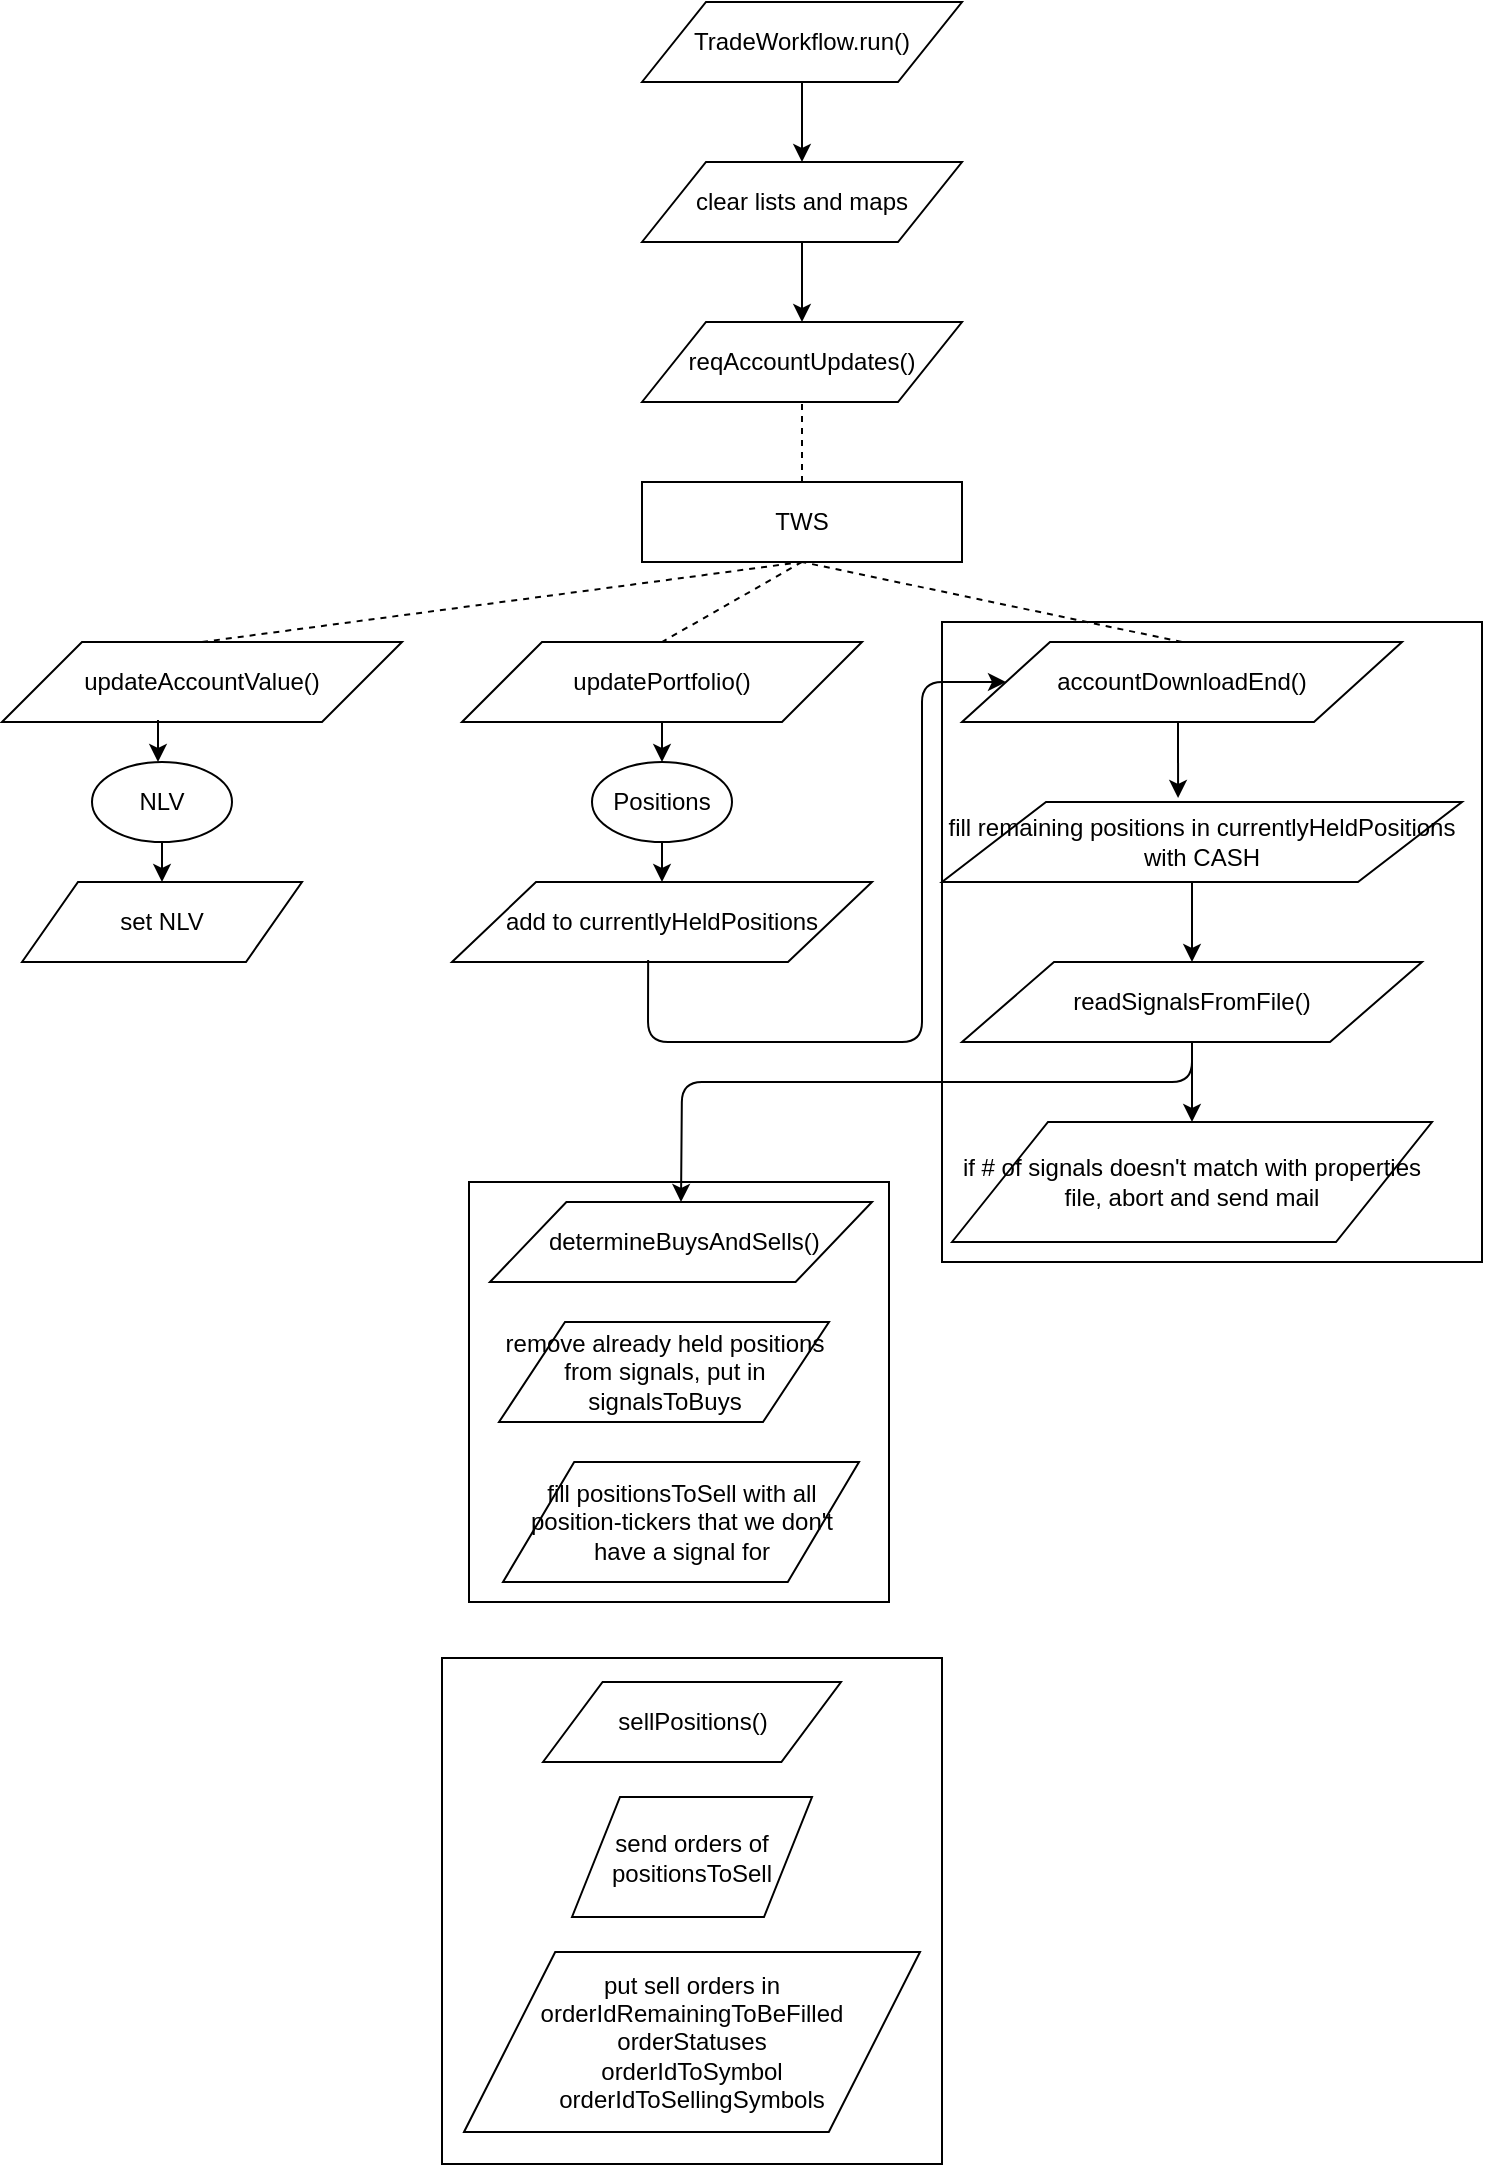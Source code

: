 <mxfile version="11.2.0" type="device" pages="1"><diagram id="WrZK6wIJTNKcHIc_Dk0U" name="Page-1"><mxGraphModel dx="862" dy="1151" grid="1" gridSize="10" guides="1" tooltips="1" connect="1" arrows="1" fold="1" page="1" pageScale="1" pageWidth="850" pageHeight="1100" math="0" shadow="0"><root><mxCell id="0"/><mxCell id="1" parent="0"/><mxCell id="Sge-Ykxmsf-cVCfUwRxL-45" value="" style="rounded=0;whiteSpace=wrap;html=1;fillColor=none;" vertex="1" parent="1"><mxGeometry x="510" y="390" width="270" height="320" as="geometry"/></mxCell><mxCell id="Sge-Ykxmsf-cVCfUwRxL-42" value="" style="rounded=0;whiteSpace=wrap;html=1;fillColor=none;" vertex="1" parent="1"><mxGeometry x="273.5" y="670" width="210" height="210" as="geometry"/></mxCell><mxCell id="Sge-Ykxmsf-cVCfUwRxL-43" value="" style="rounded=0;whiteSpace=wrap;html=1;fillColor=none;" vertex="1" parent="1"><mxGeometry x="260" y="908" width="250" height="253" as="geometry"/></mxCell><mxCell id="Sge-Ykxmsf-cVCfUwRxL-1" value="TradeWorkflow.run()" style="shape=parallelogram;perimeter=parallelogramPerimeter;whiteSpace=wrap;html=1;" vertex="1" parent="1"><mxGeometry x="360" y="80" width="160" height="40" as="geometry"/></mxCell><mxCell id="Sge-Ykxmsf-cVCfUwRxL-2" value="&lt;div&gt;clear lists and maps&lt;/div&gt;" style="shape=parallelogram;perimeter=parallelogramPerimeter;whiteSpace=wrap;html=1;" vertex="1" parent="1"><mxGeometry x="360" y="160" width="160" height="40" as="geometry"/></mxCell><mxCell id="Sge-Ykxmsf-cVCfUwRxL-3" value="reqAccountUpdates()" style="shape=parallelogram;perimeter=parallelogramPerimeter;whiteSpace=wrap;html=1;" vertex="1" parent="1"><mxGeometry x="360" y="240" width="160" height="40" as="geometry"/></mxCell><mxCell id="Sge-Ykxmsf-cVCfUwRxL-5" value="updateAccountValue()" style="shape=parallelogram;perimeter=parallelogramPerimeter;whiteSpace=wrap;html=1;" vertex="1" parent="1"><mxGeometry x="40" y="400" width="200" height="40" as="geometry"/></mxCell><mxCell id="Sge-Ykxmsf-cVCfUwRxL-6" value="NLV" style="ellipse;whiteSpace=wrap;html=1;" vertex="1" parent="1"><mxGeometry x="85" y="460" width="70" height="40" as="geometry"/></mxCell><mxCell id="Sge-Ykxmsf-cVCfUwRxL-7" value="set NLV" style="shape=parallelogram;perimeter=parallelogramPerimeter;whiteSpace=wrap;html=1;" vertex="1" parent="1"><mxGeometry x="50" y="520" width="140" height="40" as="geometry"/></mxCell><mxCell id="Sge-Ykxmsf-cVCfUwRxL-8" value="&lt;div&gt;updatePortfolio()&lt;/div&gt;" style="shape=parallelogram;perimeter=parallelogramPerimeter;whiteSpace=wrap;html=1;" vertex="1" parent="1"><mxGeometry x="270" y="400" width="200" height="40" as="geometry"/></mxCell><mxCell id="Sge-Ykxmsf-cVCfUwRxL-9" value="Positions" style="ellipse;whiteSpace=wrap;html=1;" vertex="1" parent="1"><mxGeometry x="335" y="460" width="70" height="40" as="geometry"/></mxCell><mxCell id="Sge-Ykxmsf-cVCfUwRxL-11" value="TWS" style="rounded=0;whiteSpace=wrap;html=1;" vertex="1" parent="1"><mxGeometry x="360" y="320" width="160" height="40" as="geometry"/></mxCell><mxCell id="Sge-Ykxmsf-cVCfUwRxL-12" value="" style="endArrow=none;dashed=1;html=1;entryX=0.5;entryY=1;entryDx=0;entryDy=0;exitX=0.5;exitY=0;exitDx=0;exitDy=0;" edge="1" parent="1" source="Sge-Ykxmsf-cVCfUwRxL-11" target="Sge-Ykxmsf-cVCfUwRxL-3"><mxGeometry width="50" height="50" relative="1" as="geometry"><mxPoint x="10" y="650" as="sourcePoint"/><mxPoint x="60" y="600" as="targetPoint"/></mxGeometry></mxCell><mxCell id="Sge-Ykxmsf-cVCfUwRxL-13" value="" style="endArrow=none;dashed=1;html=1;entryX=0.5;entryY=1;entryDx=0;entryDy=0;exitX=0.5;exitY=0;exitDx=0;exitDy=0;" edge="1" parent="1" source="Sge-Ykxmsf-cVCfUwRxL-5" target="Sge-Ykxmsf-cVCfUwRxL-11"><mxGeometry width="50" height="50" relative="1" as="geometry"><mxPoint x="105" y="420" as="sourcePoint"/><mxPoint x="155" y="370" as="targetPoint"/></mxGeometry></mxCell><mxCell id="Sge-Ykxmsf-cVCfUwRxL-14" value="add to currentlyHeldPositions" style="shape=parallelogram;perimeter=parallelogramPerimeter;whiteSpace=wrap;html=1;" vertex="1" parent="1"><mxGeometry x="265" y="520" width="210" height="40" as="geometry"/></mxCell><mxCell id="Sge-Ykxmsf-cVCfUwRxL-17" value="" style="endArrow=none;dashed=1;html=1;entryX=0.5;entryY=0;entryDx=0;entryDy=0;exitX=0.5;exitY=1;exitDx=0;exitDy=0;" edge="1" parent="1" source="Sge-Ykxmsf-cVCfUwRxL-11" target="Sge-Ykxmsf-cVCfUwRxL-8"><mxGeometry width="50" height="50" relative="1" as="geometry"><mxPoint x="320" y="760" as="sourcePoint"/><mxPoint x="370" y="710" as="targetPoint"/></mxGeometry></mxCell><mxCell id="Sge-Ykxmsf-cVCfUwRxL-18" value="accountDownloadEnd()" style="shape=parallelogram;perimeter=parallelogramPerimeter;whiteSpace=wrap;html=1;" vertex="1" parent="1"><mxGeometry x="520" y="400" width="220" height="40" as="geometry"/></mxCell><mxCell id="Sge-Ykxmsf-cVCfUwRxL-19" value="" style="endArrow=classic;html=1;exitX=0.467;exitY=0.975;exitDx=0;exitDy=0;exitPerimeter=0;entryX=0;entryY=0.5;entryDx=0;entryDy=0;" edge="1" parent="1" source="Sge-Ykxmsf-cVCfUwRxL-14" target="Sge-Ykxmsf-cVCfUwRxL-18"><mxGeometry width="50" height="50" relative="1" as="geometry"><mxPoint x="400" y="660" as="sourcePoint"/><mxPoint x="450" y="610" as="targetPoint"/><Array as="points"><mxPoint x="363" y="600"/><mxPoint x="500" y="600"/><mxPoint x="500" y="420"/></Array></mxGeometry></mxCell><mxCell id="Sge-Ykxmsf-cVCfUwRxL-20" value="" style="endArrow=none;dashed=1;html=1;exitX=0.5;exitY=0;exitDx=0;exitDy=0;" edge="1" parent="1" source="Sge-Ykxmsf-cVCfUwRxL-18"><mxGeometry width="50" height="50" relative="1" as="geometry"><mxPoint x="40" y="680" as="sourcePoint"/><mxPoint x="440" y="360" as="targetPoint"/></mxGeometry></mxCell><mxCell id="Sge-Ykxmsf-cVCfUwRxL-21" value="" style="endArrow=classic;html=1;exitX=0.39;exitY=0.975;exitDx=0;exitDy=0;exitPerimeter=0;" edge="1" parent="1" source="Sge-Ykxmsf-cVCfUwRxL-5"><mxGeometry width="50" height="50" relative="1" as="geometry"><mxPoint x="40" y="680" as="sourcePoint"/><mxPoint x="118" y="460" as="targetPoint"/></mxGeometry></mxCell><mxCell id="Sge-Ykxmsf-cVCfUwRxL-22" value="" style="endArrow=classic;html=1;exitX=0.5;exitY=1;exitDx=0;exitDy=0;entryX=0.5;entryY=0;entryDx=0;entryDy=0;" edge="1" parent="1" source="Sge-Ykxmsf-cVCfUwRxL-6" target="Sge-Ykxmsf-cVCfUwRxL-7"><mxGeometry width="50" height="50" relative="1" as="geometry"><mxPoint x="40" y="680" as="sourcePoint"/><mxPoint x="90" y="630" as="targetPoint"/></mxGeometry></mxCell><mxCell id="Sge-Ykxmsf-cVCfUwRxL-23" value="" style="endArrow=classic;html=1;entryX=0.5;entryY=0;entryDx=0;entryDy=0;exitX=0.5;exitY=1;exitDx=0;exitDy=0;" edge="1" parent="1" source="Sge-Ykxmsf-cVCfUwRxL-9" target="Sge-Ykxmsf-cVCfUwRxL-14"><mxGeometry width="50" height="50" relative="1" as="geometry"><mxPoint x="40" y="680" as="sourcePoint"/><mxPoint x="90" y="630" as="targetPoint"/></mxGeometry></mxCell><mxCell id="Sge-Ykxmsf-cVCfUwRxL-24" value="" style="endArrow=classic;html=1;exitX=0.5;exitY=1;exitDx=0;exitDy=0;entryX=0.5;entryY=0;entryDx=0;entryDy=0;" edge="1" parent="1" source="Sge-Ykxmsf-cVCfUwRxL-8" target="Sge-Ykxmsf-cVCfUwRxL-9"><mxGeometry width="50" height="50" relative="1" as="geometry"><mxPoint x="40" y="680" as="sourcePoint"/><mxPoint x="90" y="630" as="targetPoint"/></mxGeometry></mxCell><mxCell id="Sge-Ykxmsf-cVCfUwRxL-25" value="fill remaining positions in currentlyHeldPositions with CASH" style="shape=parallelogram;perimeter=parallelogramPerimeter;whiteSpace=wrap;html=1;" vertex="1" parent="1"><mxGeometry x="510" y="480" width="260" height="40" as="geometry"/></mxCell><mxCell id="Sge-Ykxmsf-cVCfUwRxL-26" value="readSignalsFromFile()" style="shape=parallelogram;perimeter=parallelogramPerimeter;whiteSpace=wrap;html=1;" vertex="1" parent="1"><mxGeometry x="520" y="560" width="230" height="40" as="geometry"/></mxCell><mxCell id="Sge-Ykxmsf-cVCfUwRxL-27" value="if # of signals doesn't match with properties file, abort and send mail " style="shape=parallelogram;perimeter=parallelogramPerimeter;whiteSpace=wrap;html=1;" vertex="1" parent="1"><mxGeometry x="515" y="640" width="240" height="60" as="geometry"/></mxCell><mxCell id="Sge-Ykxmsf-cVCfUwRxL-28" value="" style="endArrow=classic;html=1;exitX=0.5;exitY=1;exitDx=0;exitDy=0;entryX=0.5;entryY=0;entryDx=0;entryDy=0;" edge="1" parent="1" source="Sge-Ykxmsf-cVCfUwRxL-26" target="Sge-Ykxmsf-cVCfUwRxL-27"><mxGeometry width="50" height="50" relative="1" as="geometry"><mxPoint x="40" y="800" as="sourcePoint"/><mxPoint x="90" y="750" as="targetPoint"/><Array as="points"><mxPoint x="635" y="640"/></Array></mxGeometry></mxCell><mxCell id="Sge-Ykxmsf-cVCfUwRxL-29" value="" style="endArrow=classic;html=1;entryX=0.454;entryY=-0.05;entryDx=0;entryDy=0;entryPerimeter=0;" edge="1" parent="1" target="Sge-Ykxmsf-cVCfUwRxL-25"><mxGeometry width="50" height="50" relative="1" as="geometry"><mxPoint x="628" y="440" as="sourcePoint"/><mxPoint x="90" y="750" as="targetPoint"/></mxGeometry></mxCell><mxCell id="Sge-Ykxmsf-cVCfUwRxL-31" value="" style="endArrow=classic;html=1;entryX=0.5;entryY=0;entryDx=0;entryDy=0;" edge="1" parent="1" target="Sge-Ykxmsf-cVCfUwRxL-26"><mxGeometry width="50" height="50" relative="1" as="geometry"><mxPoint x="635" y="520" as="sourcePoint"/><mxPoint x="90" y="750" as="targetPoint"/></mxGeometry></mxCell><mxCell id="Sge-Ykxmsf-cVCfUwRxL-32" value="sellPositions()" style="shape=parallelogram;perimeter=parallelogramPerimeter;whiteSpace=wrap;html=1;" vertex="1" parent="1"><mxGeometry x="310.5" y="920" width="149" height="40" as="geometry"/></mxCell><mxCell id="Sge-Ykxmsf-cVCfUwRxL-34" value="" style="endArrow=classic;html=1;exitX=0.5;exitY=1;exitDx=0;exitDy=0;entryX=0.5;entryY=0;entryDx=0;entryDy=0;" edge="1" parent="1" source="Sge-Ykxmsf-cVCfUwRxL-1" target="Sge-Ykxmsf-cVCfUwRxL-2"><mxGeometry width="50" height="50" relative="1" as="geometry"><mxPoint x="10" y="790" as="sourcePoint"/><mxPoint x="60" y="740" as="targetPoint"/></mxGeometry></mxCell><mxCell id="Sge-Ykxmsf-cVCfUwRxL-35" value="" style="endArrow=classic;html=1;exitX=0.5;exitY=1;exitDx=0;exitDy=0;entryX=0.5;entryY=0;entryDx=0;entryDy=0;" edge="1" parent="1" source="Sge-Ykxmsf-cVCfUwRxL-2" target="Sge-Ykxmsf-cVCfUwRxL-3"><mxGeometry width="50" height="50" relative="1" as="geometry"><mxPoint x="10" y="790" as="sourcePoint"/><mxPoint x="60" y="740" as="targetPoint"/></mxGeometry></mxCell><mxCell id="Sge-Ykxmsf-cVCfUwRxL-37" value="remove already held positions from signals, put in signalsToBuys" style="shape=parallelogram;perimeter=parallelogramPerimeter;whiteSpace=wrap;html=1;" vertex="1" parent="1"><mxGeometry x="288.5" y="740" width="165" height="50" as="geometry"/></mxCell><mxCell id="Sge-Ykxmsf-cVCfUwRxL-38" value="fill positionsToSell with all position-tickers that we don't have a signal for" style="shape=parallelogram;perimeter=parallelogramPerimeter;whiteSpace=wrap;html=1;" vertex="1" parent="1"><mxGeometry x="290.5" y="810" width="178" height="60" as="geometry"/></mxCell><mxCell id="Sge-Ykxmsf-cVCfUwRxL-39" value="&lt;div&gt;put sell orders in orderIdRemainingToBeFilled&lt;/div&gt;&lt;div&gt;orderStatuses&lt;/div&gt;&lt;div&gt;orderIdToSymbol&lt;/div&gt;&lt;div&gt;orderIdToSellingSymbols&lt;/div&gt;" style="shape=parallelogram;perimeter=parallelogramPerimeter;whiteSpace=wrap;html=1;" vertex="1" parent="1"><mxGeometry x="271" y="1055" width="228" height="90" as="geometry"/></mxCell><mxCell id="Sge-Ykxmsf-cVCfUwRxL-40" value="&amp;nbsp;determineBuysAndSells()" style="shape=parallelogram;perimeter=parallelogramPerimeter;whiteSpace=wrap;html=1;" vertex="1" parent="1"><mxGeometry x="284" y="680" width="191" height="40" as="geometry"/></mxCell><mxCell id="Sge-Ykxmsf-cVCfUwRxL-41" value="" style="endArrow=classic;html=1;exitX=0.5;exitY=1;exitDx=0;exitDy=0;entryX=0.5;entryY=0;entryDx=0;entryDy=0;" edge="1" parent="1" source="Sge-Ykxmsf-cVCfUwRxL-26" target="Sge-Ykxmsf-cVCfUwRxL-40"><mxGeometry width="50" height="50" relative="1" as="geometry"><mxPoint x="10" y="1120" as="sourcePoint"/><mxPoint x="60" y="1070" as="targetPoint"/><Array as="points"><mxPoint x="635" y="620"/><mxPoint x="380" y="620"/></Array></mxGeometry></mxCell><mxCell id="Sge-Ykxmsf-cVCfUwRxL-47" value="send orders of positionsToSell" style="shape=parallelogram;perimeter=parallelogramPerimeter;whiteSpace=wrap;html=1;fillColor=none;" vertex="1" parent="1"><mxGeometry x="325" y="977.5" width="120" height="60" as="geometry"/></mxCell></root></mxGraphModel></diagram></mxfile>